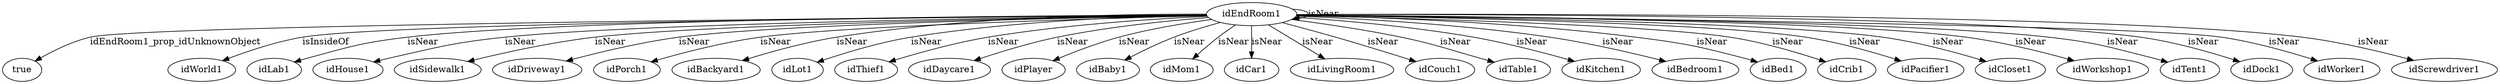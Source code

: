 digraph  {
idEndRoom1 [node_type=entity_node];
true [node_type=property_node];
idWorld1 [node_type=entity_node];
idLab1 [node_type=entity_node];
idHouse1 [node_type=entity_node];
idSidewalk1 [node_type=entity_node];
idDriveway1 [node_type=entity_node];
idPorch1 [node_type=entity_node];
idBackyard1 [node_type=entity_node];
idLot1 [node_type=entity_node];
idThief1 [node_type=entity_node];
idDaycare1 [node_type=entity_node];
idPlayer [node_type=entity_node];
idBaby1 [node_type=entity_node];
idMom1 [node_type=entity_node];
idCar1 [node_type=entity_node];
idLivingRoom1 [node_type=entity_node];
idCouch1 [node_type=entity_node];
idTable1 [node_type=entity_node];
idKitchen1 [node_type=entity_node];
idBedroom1 [node_type=entity_node];
idBed1 [node_type=entity_node];
idCrib1 [node_type=entity_node];
idPacifier1 [node_type=entity_node];
idCloset1 [node_type=entity_node];
idWorkshop1 [node_type=entity_node];
idTent1 [node_type=entity_node];
idDock1 [node_type=entity_node];
idWorker1 [node_type=entity_node];
idScrewdriver1 [node_type=entity_node];
idEndRoom1 -> true  [edge_type=property, label=idEndRoom1_prop_idUnknownObject];
idEndRoom1 -> idWorld1  [edge_type=relationship, label=isInsideOf];
idEndRoom1 -> idLab1  [edge_type=relationship, label=isNear];
idEndRoom1 -> idHouse1  [edge_type=relationship, label=isNear];
idEndRoom1 -> idSidewalk1  [edge_type=relationship, label=isNear];
idEndRoom1 -> idDriveway1  [edge_type=relationship, label=isNear];
idEndRoom1 -> idPorch1  [edge_type=relationship, label=isNear];
idEndRoom1 -> idBackyard1  [edge_type=relationship, label=isNear];
idEndRoom1 -> idEndRoom1  [edge_type=relationship, label=isNear];
idEndRoom1 -> idLot1  [edge_type=relationship, label=isNear];
idEndRoom1 -> idThief1  [edge_type=relationship, label=isNear];
idEndRoom1 -> idDaycare1  [edge_type=relationship, label=isNear];
idEndRoom1 -> idPlayer  [edge_type=relationship, label=isNear];
idEndRoom1 -> idBaby1  [edge_type=relationship, label=isNear];
idEndRoom1 -> idMom1  [edge_type=relationship, label=isNear];
idEndRoom1 -> idCar1  [edge_type=relationship, label=isNear];
idEndRoom1 -> idLivingRoom1  [edge_type=relationship, label=isNear];
idEndRoom1 -> idCouch1  [edge_type=relationship, label=isNear];
idEndRoom1 -> idTable1  [edge_type=relationship, label=isNear];
idEndRoom1 -> idKitchen1  [edge_type=relationship, label=isNear];
idEndRoom1 -> idBedroom1  [edge_type=relationship, label=isNear];
idEndRoom1 -> idBed1  [edge_type=relationship, label=isNear];
idEndRoom1 -> idCrib1  [edge_type=relationship, label=isNear];
idEndRoom1 -> idPacifier1  [edge_type=relationship, label=isNear];
idEndRoom1 -> idCloset1  [edge_type=relationship, label=isNear];
idEndRoom1 -> idWorkshop1  [edge_type=relationship, label=isNear];
idEndRoom1 -> idTent1  [edge_type=relationship, label=isNear];
idEndRoom1 -> idDock1  [edge_type=relationship, label=isNear];
idEndRoom1 -> idWorker1  [edge_type=relationship, label=isNear];
idEndRoom1 -> idScrewdriver1  [edge_type=relationship, label=isNear];
}
